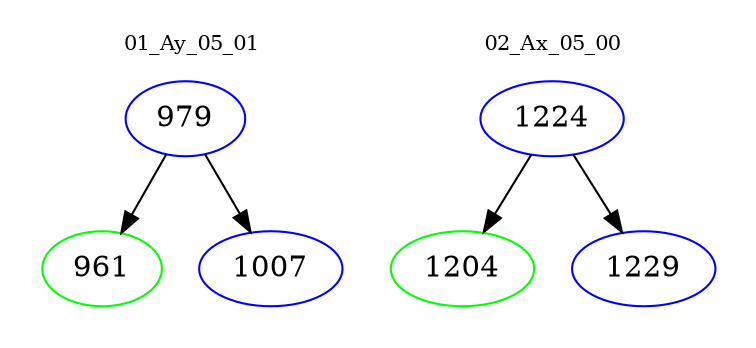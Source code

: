 digraph{
subgraph cluster_0 {
color = white
label = "01_Ay_05_01";
fontsize=10;
T0_979 [label="979", color="blue"]
T0_979 -> T0_961 [color="black"]
T0_961 [label="961", color="green"]
T0_979 -> T0_1007 [color="black"]
T0_1007 [label="1007", color="blue"]
}
subgraph cluster_1 {
color = white
label = "02_Ax_05_00";
fontsize=10;
T1_1224 [label="1224", color="blue"]
T1_1224 -> T1_1204 [color="black"]
T1_1204 [label="1204", color="green"]
T1_1224 -> T1_1229 [color="black"]
T1_1229 [label="1229", color="blue"]
}
}
